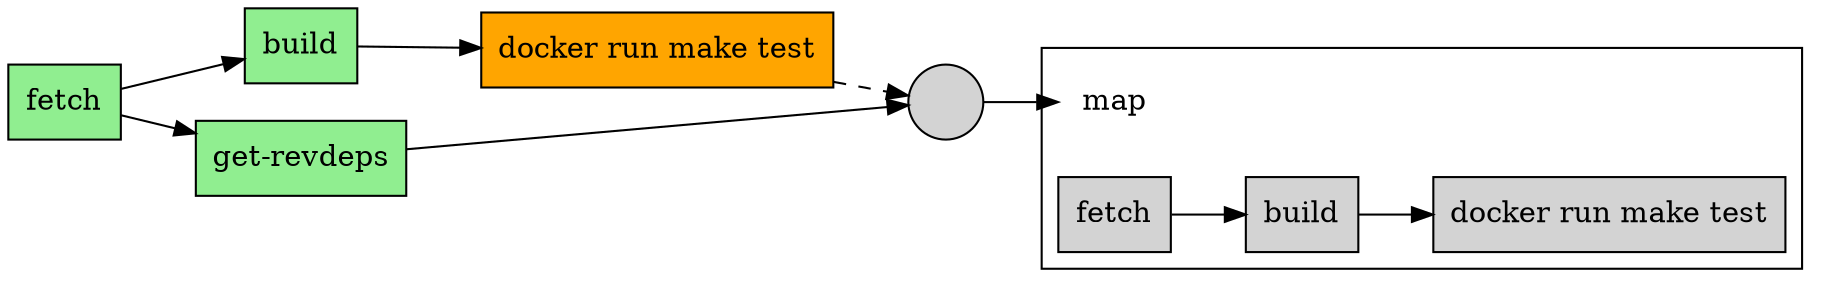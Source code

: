 digraph pipeline {
  node [shape="box"]
  rankdir=LR
  n4 [label="fetch",fillcolor="lightgreen",style="filled"]
  n3 [label="build",fillcolor="lightgreen",style="filled"]
  n4 -> n3
  n2 [label="docker run make test",fillcolor="orange",style="filled"]
  n3 -> n2
  n5 [label="get-revdeps",fillcolor="lightgreen",style="filled"]
  n4 -> n5
  n1 [label="",fillcolor="lightgray",style="filled",shape="circle"]
  n2 -> n1 [style="dashed"]
  n5 -> n1
  subgraph cluster_0 {
  n0 [label="map",shape="none"]
  n8 [label="fetch",fillcolor="lightgray",style="filled"]
  n7 [label="build",fillcolor="lightgray",style="filled"]
  n8 -> n7
  n6 [label="docker run make test",fillcolor="lightgray",style="filled"]
  n7 -> n6
  }
  n1 -> n0
  }
